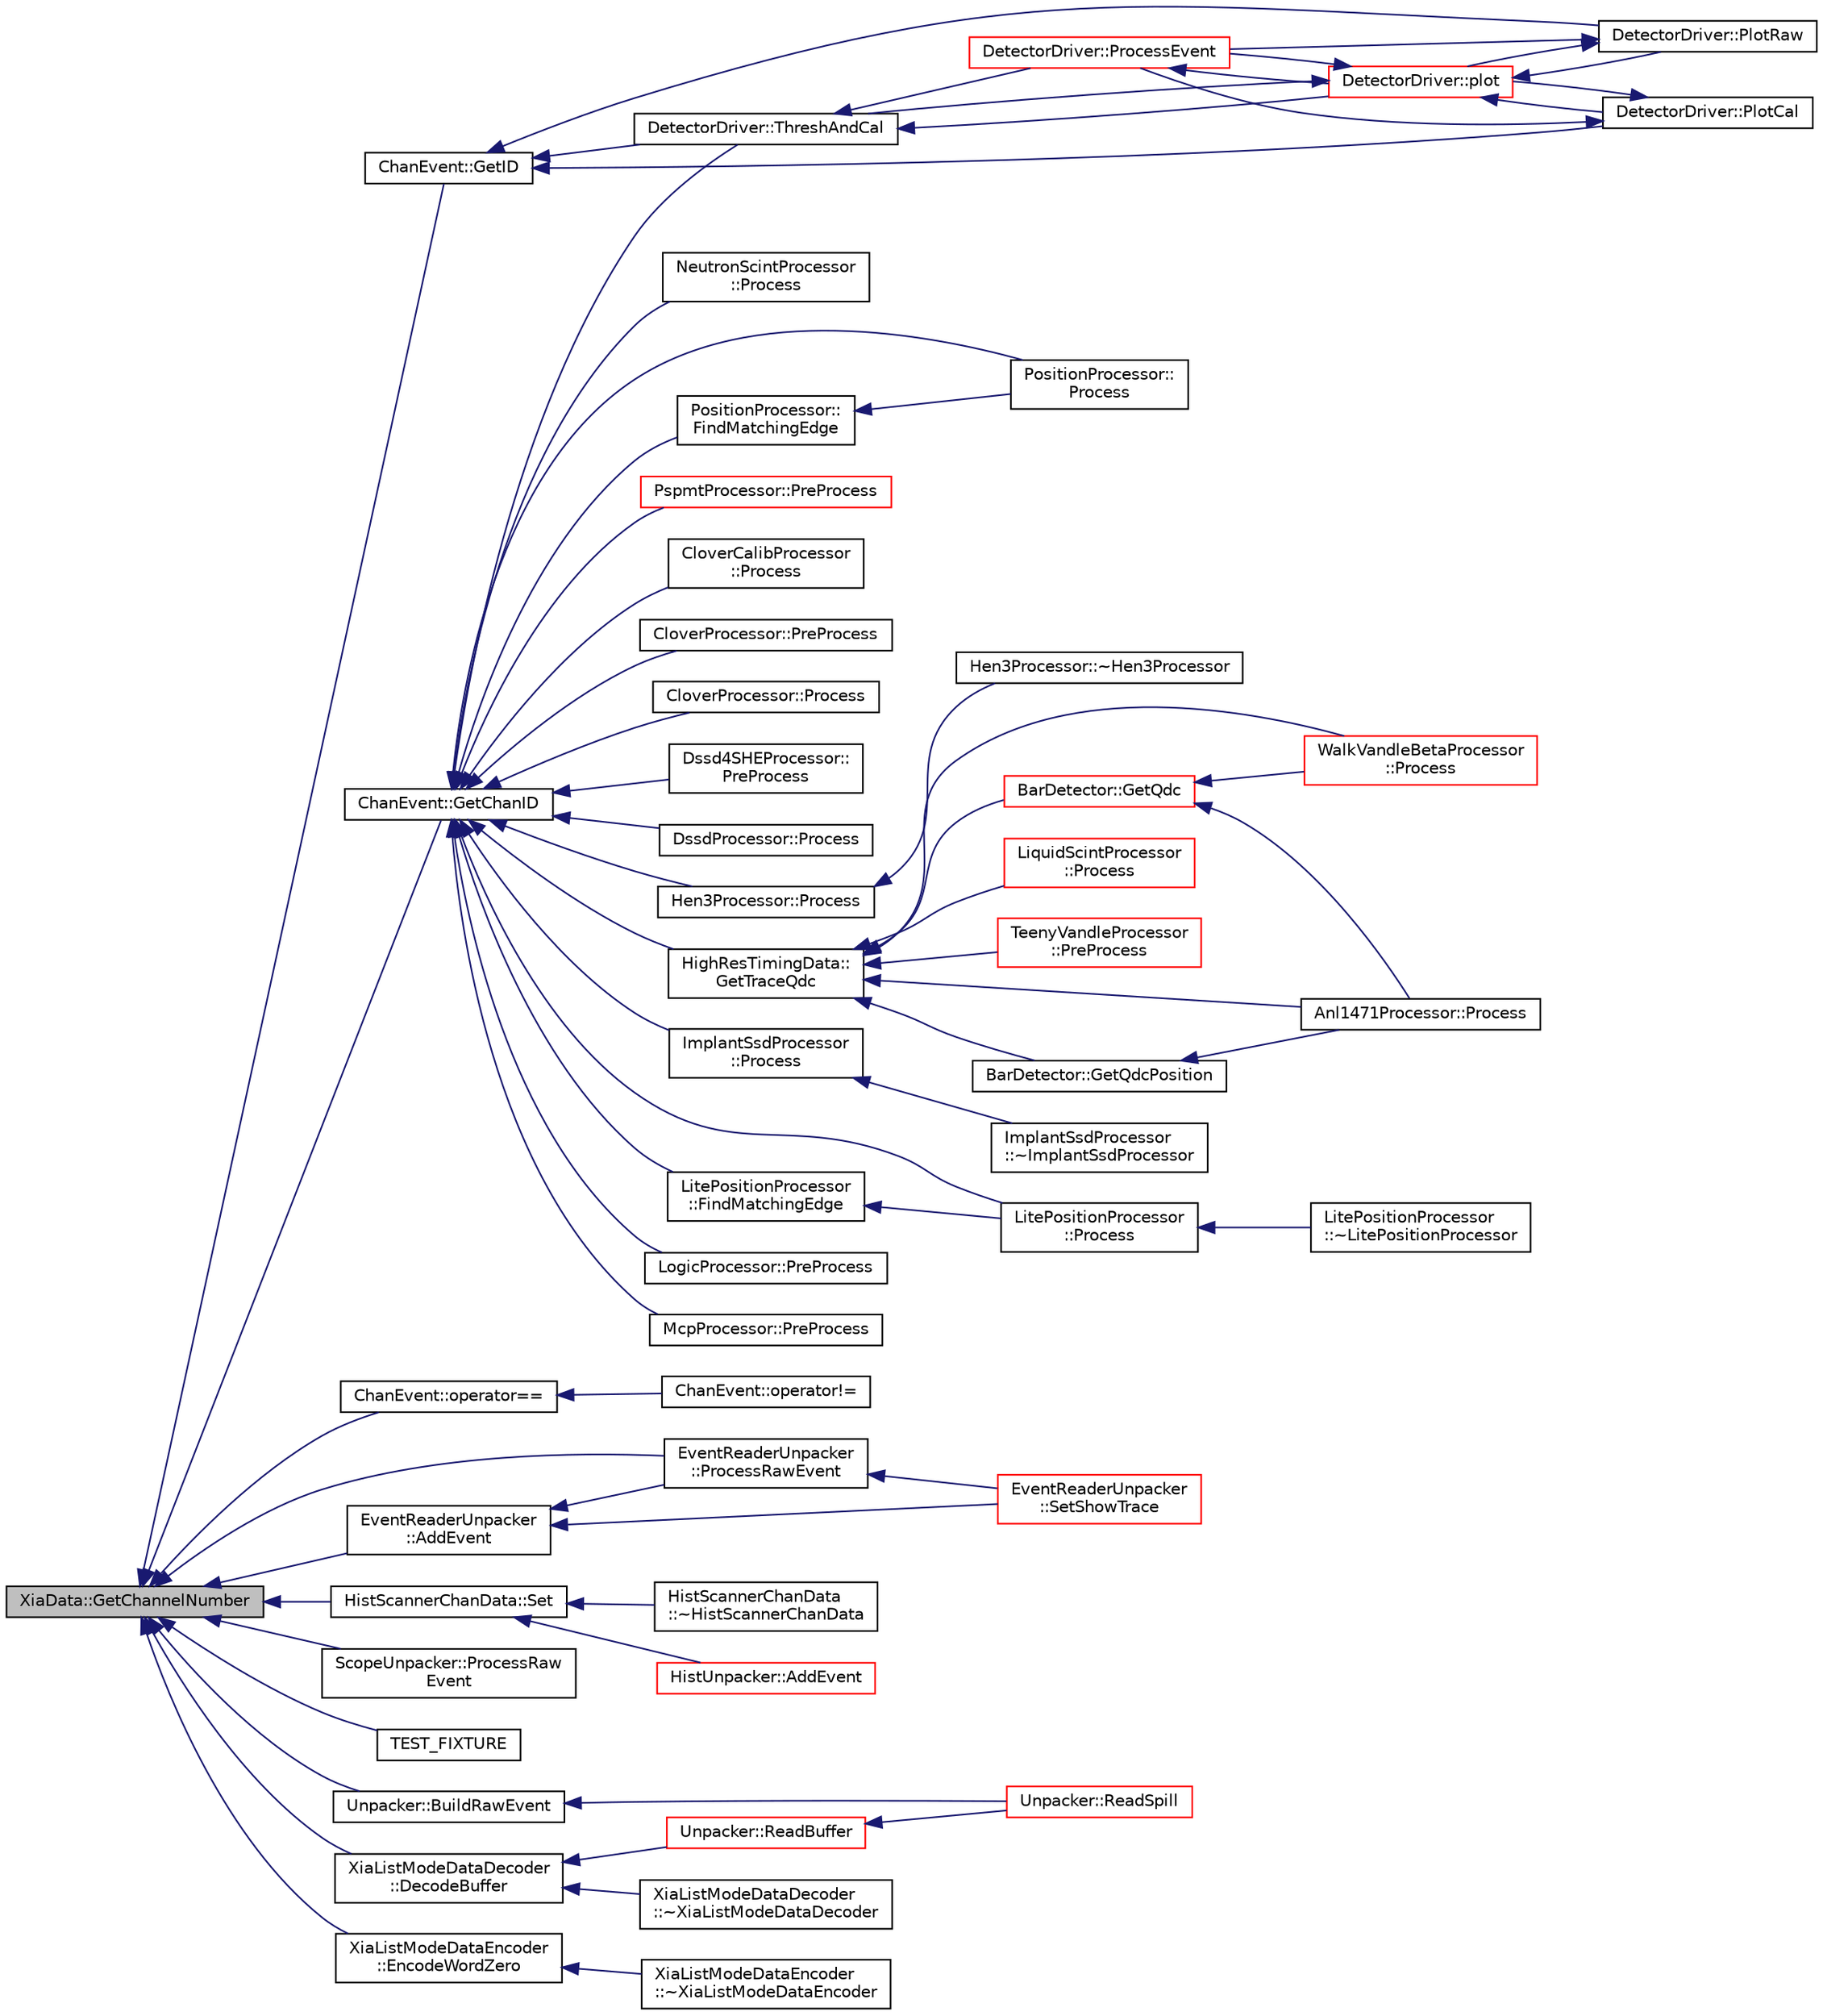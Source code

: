 digraph "XiaData::GetChannelNumber"
{
  edge [fontname="Helvetica",fontsize="10",labelfontname="Helvetica",labelfontsize="10"];
  node [fontname="Helvetica",fontsize="10",shape=record];
  rankdir="LR";
  Node1 [label="XiaData::GetChannelNumber",height=0.2,width=0.4,color="black", fillcolor="grey75", style="filled", fontcolor="black"];
  Node1 -> Node2 [dir="back",color="midnightblue",fontsize="10",style="solid",fontname="Helvetica"];
  Node2 [label="ChanEvent::GetChanID",height=0.2,width=0.4,color="black", fillcolor="white", style="filled",URL="$d5/d91/class_chan_event.html#ac92976ab74eb43a72bf6e6e536f59496"];
  Node2 -> Node3 [dir="back",color="midnightblue",fontsize="10",style="solid",fontname="Helvetica"];
  Node3 [label="CloverCalibProcessor\l::Process",height=0.2,width=0.4,color="black", fillcolor="white", style="filled",URL="$db/d4e/class_clover_calib_processor.html#a3a226660db21991ef09515012cab6eda"];
  Node2 -> Node4 [dir="back",color="midnightblue",fontsize="10",style="solid",fontname="Helvetica"];
  Node4 [label="CloverProcessor::PreProcess",height=0.2,width=0.4,color="black", fillcolor="white", style="filled",URL="$d5/d01/class_clover_processor.html#af09c75d9da0b1620a24f83e7df0154bc"];
  Node2 -> Node5 [dir="back",color="midnightblue",fontsize="10",style="solid",fontname="Helvetica"];
  Node5 [label="CloverProcessor::Process",height=0.2,width=0.4,color="black", fillcolor="white", style="filled",URL="$d5/d01/class_clover_processor.html#a50eae562dbdc21e5dac462d0a6474326"];
  Node2 -> Node6 [dir="back",color="midnightblue",fontsize="10",style="solid",fontname="Helvetica"];
  Node6 [label="DetectorDriver::ThreshAndCal",height=0.2,width=0.4,color="black", fillcolor="white", style="filled",URL="$de/d91/class_detector_driver.html#a2ae4e98c641d49183631eceb40dc19bb",tooltip="Check threshold and calibrate each channel. Check the thresholds and calibrate the energy for each ch..."];
  Node6 -> Node7 [dir="back",color="midnightblue",fontsize="10",style="solid",fontname="Helvetica"];
  Node7 [label="DetectorDriver::ProcessEvent",height=0.2,width=0.4,color="red", fillcolor="white", style="filled",URL="$de/d91/class_detector_driver.html#a19c152206c95dfbc2a98ffd1d002165e",tooltip="Control of the event processing. "];
  Node7 -> Node8 [dir="back",color="midnightblue",fontsize="10",style="solid",fontname="Helvetica"];
  Node8 [label="DetectorDriver::plot",height=0.2,width=0.4,color="red", fillcolor="white", style="filled",URL="$de/d91/class_detector_driver.html#a3a556ab94a878e057dea8a081d0df55a",tooltip="Plots into histogram defined by dammId. "];
  Node8 -> Node7 [dir="back",color="midnightblue",fontsize="10",style="solid",fontname="Helvetica"];
  Node8 -> Node6 [dir="back",color="midnightblue",fontsize="10",style="solid",fontname="Helvetica"];
  Node8 -> Node9 [dir="back",color="midnightblue",fontsize="10",style="solid",fontname="Helvetica"];
  Node9 [label="DetectorDriver::PlotRaw",height=0.2,width=0.4,color="black", fillcolor="white", style="filled",URL="$de/d91/class_detector_driver.html#a7f2a28ba2a756e034e38630a5e258309"];
  Node9 -> Node7 [dir="back",color="midnightblue",fontsize="10",style="solid",fontname="Helvetica"];
  Node9 -> Node8 [dir="back",color="midnightblue",fontsize="10",style="solid",fontname="Helvetica"];
  Node8 -> Node10 [dir="back",color="midnightblue",fontsize="10",style="solid",fontname="Helvetica"];
  Node10 [label="DetectorDriver::PlotCal",height=0.2,width=0.4,color="black", fillcolor="white", style="filled",URL="$de/d91/class_detector_driver.html#ad966b8fe4330bb0cf117422b9bd08f40"];
  Node10 -> Node7 [dir="back",color="midnightblue",fontsize="10",style="solid",fontname="Helvetica"];
  Node10 -> Node8 [dir="back",color="midnightblue",fontsize="10",style="solid",fontname="Helvetica"];
  Node6 -> Node8 [dir="back",color="midnightblue",fontsize="10",style="solid",fontname="Helvetica"];
  Node2 -> Node11 [dir="back",color="midnightblue",fontsize="10",style="solid",fontname="Helvetica"];
  Node11 [label="Dssd4SHEProcessor::\lPreProcess",height=0.2,width=0.4,color="black", fillcolor="white", style="filled",URL="$db/da8/class_dssd4_s_h_e_processor.html#a069993b16eb9c18b547a279e9f5d1b28"];
  Node2 -> Node12 [dir="back",color="midnightblue",fontsize="10",style="solid",fontname="Helvetica"];
  Node12 [label="DssdProcessor::Process",height=0.2,width=0.4,color="black", fillcolor="white", style="filled",URL="$d4/d67/class_dssd_processor.html#a0e32fc233a84ef03dc994b83899e1388"];
  Node2 -> Node13 [dir="back",color="midnightblue",fontsize="10",style="solid",fontname="Helvetica"];
  Node13 [label="Hen3Processor::Process",height=0.2,width=0.4,color="black", fillcolor="white", style="filled",URL="$d6/d4e/class_hen3_processor.html#a12510344f12aa28fb4de00c28569995f"];
  Node13 -> Node14 [dir="back",color="midnightblue",fontsize="10",style="solid",fontname="Helvetica"];
  Node14 [label="Hen3Processor::~Hen3Processor",height=0.2,width=0.4,color="black", fillcolor="white", style="filled",URL="$d6/d4e/class_hen3_processor.html#a8ed35806e6801f6c8f1eb402525e2834"];
  Node2 -> Node15 [dir="back",color="midnightblue",fontsize="10",style="solid",fontname="Helvetica"];
  Node15 [label="HighResTimingData::\lGetTraceQdc",height=0.2,width=0.4,color="black", fillcolor="white", style="filled",URL="$d7/d61/class_high_res_timing_data.html#ae030857390e4ad2262e30f896c9f03b3"];
  Node15 -> Node16 [dir="back",color="midnightblue",fontsize="10",style="solid",fontname="Helvetica"];
  Node16 [label="Anl1471Processor::Process",height=0.2,width=0.4,color="black", fillcolor="white", style="filled",URL="$d2/daa/class_anl1471_processor.html#ae0e82aa964d24549afd9d17f1a136fc2"];
  Node15 -> Node17 [dir="back",color="midnightblue",fontsize="10",style="solid",fontname="Helvetica"];
  Node17 [label="BarDetector::GetQdc",height=0.2,width=0.4,color="red", fillcolor="white", style="filled",URL="$d6/d15/class_bar_detector.html#a425dd8e2c5639358fa9728dfcc90b35e"];
  Node17 -> Node16 [dir="back",color="midnightblue",fontsize="10",style="solid",fontname="Helvetica"];
  Node17 -> Node18 [dir="back",color="midnightblue",fontsize="10",style="solid",fontname="Helvetica"];
  Node18 [label="WalkVandleBetaProcessor\l::Process",height=0.2,width=0.4,color="red", fillcolor="white", style="filled",URL="$d0/d80/class_walk_vandle_beta_processor.html#a191e1076d68a81dde827459dd3374124"];
  Node15 -> Node19 [dir="back",color="midnightblue",fontsize="10",style="solid",fontname="Helvetica"];
  Node19 [label="BarDetector::GetQdcPosition",height=0.2,width=0.4,color="black", fillcolor="white", style="filled",URL="$d6/d15/class_bar_detector.html#afbfc72aea4d7b48838f3f8fff5a619e2"];
  Node19 -> Node16 [dir="back",color="midnightblue",fontsize="10",style="solid",fontname="Helvetica"];
  Node15 -> Node20 [dir="back",color="midnightblue",fontsize="10",style="solid",fontname="Helvetica"];
  Node20 [label="LiquidScintProcessor\l::Process",height=0.2,width=0.4,color="red", fillcolor="white", style="filled",URL="$d7/d6b/class_liquid_scint_processor.html#a6e1f7662a1362e5c14275c9a13388231"];
  Node15 -> Node21 [dir="back",color="midnightblue",fontsize="10",style="solid",fontname="Helvetica"];
  Node21 [label="TeenyVandleProcessor\l::PreProcess",height=0.2,width=0.4,color="red", fillcolor="white", style="filled",URL="$d3/d5e/class_teeny_vandle_processor.html#a01b193b7a00b5bbc2d0b35ccc0f34d82"];
  Node15 -> Node18 [dir="back",color="midnightblue",fontsize="10",style="solid",fontname="Helvetica"];
  Node2 -> Node22 [dir="back",color="midnightblue",fontsize="10",style="solid",fontname="Helvetica"];
  Node22 [label="ImplantSsdProcessor\l::Process",height=0.2,width=0.4,color="black", fillcolor="white", style="filled",URL="$df/df5/class_implant_ssd_processor.html#a4633fc3b34a8e8915713dd8e1ba5666a"];
  Node22 -> Node23 [dir="back",color="midnightblue",fontsize="10",style="solid",fontname="Helvetica"];
  Node23 [label="ImplantSsdProcessor\l::~ImplantSsdProcessor",height=0.2,width=0.4,color="black", fillcolor="white", style="filled",URL="$df/df5/class_implant_ssd_processor.html#a057e44029967a209fc626811e2ba4412"];
  Node2 -> Node24 [dir="back",color="midnightblue",fontsize="10",style="solid",fontname="Helvetica"];
  Node24 [label="LitePositionProcessor\l::Process",height=0.2,width=0.4,color="black", fillcolor="white", style="filled",URL="$d3/dab/class_lite_position_processor.html#a41e329779cb70710078ab066afd4f953"];
  Node24 -> Node25 [dir="back",color="midnightblue",fontsize="10",style="solid",fontname="Helvetica"];
  Node25 [label="LitePositionProcessor\l::~LitePositionProcessor",height=0.2,width=0.4,color="black", fillcolor="white", style="filled",URL="$d3/dab/class_lite_position_processor.html#a602ce3c9355626b96649b08690d391ef"];
  Node2 -> Node26 [dir="back",color="midnightblue",fontsize="10",style="solid",fontname="Helvetica"];
  Node26 [label="LitePositionProcessor\l::FindMatchingEdge",height=0.2,width=0.4,color="black", fillcolor="white", style="filled",URL="$d3/dab/class_lite_position_processor.html#a52476ab85ff699211d625ac941e84c95"];
  Node26 -> Node24 [dir="back",color="midnightblue",fontsize="10",style="solid",fontname="Helvetica"];
  Node2 -> Node27 [dir="back",color="midnightblue",fontsize="10",style="solid",fontname="Helvetica"];
  Node27 [label="LogicProcessor::PreProcess",height=0.2,width=0.4,color="black", fillcolor="white", style="filled",URL="$da/d2f/class_logic_processor.html#a91ad87eb1649cebfa5a90de4943455ae"];
  Node2 -> Node28 [dir="back",color="midnightblue",fontsize="10",style="solid",fontname="Helvetica"];
  Node28 [label="McpProcessor::PreProcess",height=0.2,width=0.4,color="black", fillcolor="white", style="filled",URL="$dd/dcb/class_mcp_processor.html#ae65166c302b60f81ddd8edddc137de23"];
  Node2 -> Node29 [dir="back",color="midnightblue",fontsize="10",style="solid",fontname="Helvetica"];
  Node29 [label="NeutronScintProcessor\l::Process",height=0.2,width=0.4,color="black", fillcolor="white", style="filled",URL="$d9/dfc/class_neutron_scint_processor.html#a72ba8607b6df372e4b76d396140f765d"];
  Node2 -> Node30 [dir="back",color="midnightblue",fontsize="10",style="solid",fontname="Helvetica"];
  Node30 [label="PositionProcessor::\lProcess",height=0.2,width=0.4,color="black", fillcolor="white", style="filled",URL="$d3/df3/class_position_processor.html#a45a6ef172d9253956769b1ccd15a6e4a",tooltip="Process the QDC data involved in top/bottom side for a strip. "];
  Node2 -> Node31 [dir="back",color="midnightblue",fontsize="10",style="solid",fontname="Helvetica"];
  Node31 [label="PositionProcessor::\lFindMatchingEdge",height=0.2,width=0.4,color="black", fillcolor="white", style="filled",URL="$d3/df3/class_position_processor.html#ade34c6c5eabff0d2d231d2e4b536e85c"];
  Node31 -> Node30 [dir="back",color="midnightblue",fontsize="10",style="solid",fontname="Helvetica"];
  Node2 -> Node32 [dir="back",color="midnightblue",fontsize="10",style="solid",fontname="Helvetica"];
  Node32 [label="PspmtProcessor::PreProcess",height=0.2,width=0.4,color="red", fillcolor="white", style="filled",URL="$dd/d2c/class_pspmt_processor.html#afd615887b035057293dc86455155c3c7"];
  Node1 -> Node33 [dir="back",color="midnightblue",fontsize="10",style="solid",fontname="Helvetica"];
  Node33 [label="ChanEvent::GetID",height=0.2,width=0.4,color="black", fillcolor="white", style="filled",URL="$d5/d91/class_chan_event.html#ac2f5a4534b4ad1856689040a7bf13dd2"];
  Node33 -> Node6 [dir="back",color="midnightblue",fontsize="10",style="solid",fontname="Helvetica"];
  Node33 -> Node9 [dir="back",color="midnightblue",fontsize="10",style="solid",fontname="Helvetica"];
  Node33 -> Node10 [dir="back",color="midnightblue",fontsize="10",style="solid",fontname="Helvetica"];
  Node1 -> Node34 [dir="back",color="midnightblue",fontsize="10",style="solid",fontname="Helvetica"];
  Node34 [label="ChanEvent::operator==",height=0.2,width=0.4,color="black", fillcolor="white", style="filled",URL="$d5/d91/class_chan_event.html#acd9d0ab0041d20a86a4b7bd5246be6b7"];
  Node34 -> Node35 [dir="back",color="midnightblue",fontsize="10",style="solid",fontname="Helvetica"];
  Node35 [label="ChanEvent::operator!=",height=0.2,width=0.4,color="black", fillcolor="white", style="filled",URL="$d5/d91/class_chan_event.html#a0c7ef67103707fc2d0ba1d43636ddd7a"];
  Node1 -> Node36 [dir="back",color="midnightblue",fontsize="10",style="solid",fontname="Helvetica"];
  Node36 [label="EventReaderUnpacker\l::ProcessRawEvent",height=0.2,width=0.4,color="black", fillcolor="white", style="filled",URL="$d5/da6/class_event_reader_unpacker.html#a32b44b49d71c4f790512bd2abe8b7cbc"];
  Node36 -> Node37 [dir="back",color="midnightblue",fontsize="10",style="solid",fontname="Helvetica"];
  Node37 [label="EventReaderUnpacker\l::SetShowTrace",height=0.2,width=0.4,color="red", fillcolor="white", style="filled",URL="$d5/da6/class_event_reader_unpacker.html#adb8a1bcd8677101a233eb7301285c7df"];
  Node1 -> Node38 [dir="back",color="midnightblue",fontsize="10",style="solid",fontname="Helvetica"];
  Node38 [label="EventReaderUnpacker\l::AddEvent",height=0.2,width=0.4,color="black", fillcolor="white", style="filled",URL="$d5/da6/class_event_reader_unpacker.html#af48d90005d811fd86e70ff0660b7fe4b"];
  Node38 -> Node36 [dir="back",color="midnightblue",fontsize="10",style="solid",fontname="Helvetica"];
  Node38 -> Node37 [dir="back",color="midnightblue",fontsize="10",style="solid",fontname="Helvetica"];
  Node1 -> Node39 [dir="back",color="midnightblue",fontsize="10",style="solid",fontname="Helvetica"];
  Node39 [label="HistScannerChanData::Set",height=0.2,width=0.4,color="black", fillcolor="white", style="filled",URL="$d0/d48/class_hist_scanner_chan_data.html#a54d9449f072b091c776adafbce18c5a0"];
  Node39 -> Node40 [dir="back",color="midnightblue",fontsize="10",style="solid",fontname="Helvetica"];
  Node40 [label="HistScannerChanData\l::~HistScannerChanData",height=0.2,width=0.4,color="black", fillcolor="white", style="filled",URL="$d0/d48/class_hist_scanner_chan_data.html#a82d5d06223b575c99b8c1ccf4a39a08d"];
  Node39 -> Node41 [dir="back",color="midnightblue",fontsize="10",style="solid",fontname="Helvetica"];
  Node41 [label="HistUnpacker::AddEvent",height=0.2,width=0.4,color="red", fillcolor="white", style="filled",URL="$d0/d4f/class_hist_unpacker.html#a9fe1102664592a667957f73feb98b0bf",tooltip="Create a HistScannerChanData from the provided XiaData. "];
  Node1 -> Node42 [dir="back",color="midnightblue",fontsize="10",style="solid",fontname="Helvetica"];
  Node42 [label="ScopeUnpacker::ProcessRaw\lEvent",height=0.2,width=0.4,color="black", fillcolor="white", style="filled",URL="$d0/d1e/class_scope_unpacker.html#a72f39d42058753f97fd4499fd6b2b79f"];
  Node1 -> Node43 [dir="back",color="midnightblue",fontsize="10",style="solid",fontname="Helvetica"];
  Node43 [label="TEST_FIXTURE",height=0.2,width=0.4,color="black", fillcolor="white", style="filled",URL="$da/df0/unittest-_xia_list_mode_data_decoder_8cpp.html#a5dcb5a646f8b14ed9eb1fb70e145ccf4"];
  Node1 -> Node44 [dir="back",color="midnightblue",fontsize="10",style="solid",fontname="Helvetica"];
  Node44 [label="Unpacker::BuildRawEvent",height=0.2,width=0.4,color="black", fillcolor="white", style="filled",URL="$d2/de8/class_unpacker.html#af3b767d00a571f8ee416df9a89625cc0"];
  Node44 -> Node45 [dir="back",color="midnightblue",fontsize="10",style="solid",fontname="Helvetica"];
  Node45 [label="Unpacker::ReadSpill",height=0.2,width=0.4,color="red", fillcolor="white", style="filled",URL="$d2/de8/class_unpacker.html#a0924b471bf4cb54b70118b314c39b70b"];
  Node1 -> Node46 [dir="back",color="midnightblue",fontsize="10",style="solid",fontname="Helvetica"];
  Node46 [label="XiaListModeDataDecoder\l::DecodeBuffer",height=0.2,width=0.4,color="black", fillcolor="white", style="filled",URL="$df/dea/class_xia_list_mode_data_decoder.html#a8aef1de2d68f3e04678c171650dbfc48"];
  Node46 -> Node47 [dir="back",color="midnightblue",fontsize="10",style="solid",fontname="Helvetica"];
  Node47 [label="Unpacker::ReadBuffer",height=0.2,width=0.4,color="red", fillcolor="white", style="filled",URL="$d2/de8/class_unpacker.html#a9aa457a02e9889f56db2465af609bdf4"];
  Node47 -> Node45 [dir="back",color="midnightblue",fontsize="10",style="solid",fontname="Helvetica"];
  Node46 -> Node48 [dir="back",color="midnightblue",fontsize="10",style="solid",fontname="Helvetica"];
  Node48 [label="XiaListModeDataDecoder\l::~XiaListModeDataDecoder",height=0.2,width=0.4,color="black", fillcolor="white", style="filled",URL="$df/dea/class_xia_list_mode_data_decoder.html#a31629a35b4ce7c55e85aec7d8119d281",tooltip="Default destructor. "];
  Node1 -> Node49 [dir="back",color="midnightblue",fontsize="10",style="solid",fontname="Helvetica"];
  Node49 [label="XiaListModeDataEncoder\l::EncodeWordZero",height=0.2,width=0.4,color="black", fillcolor="white", style="filled",URL="$df/d1a/class_xia_list_mode_data_encoder.html#a350fa2d6e02e1f5ac42e4c96a948a56e"];
  Node49 -> Node50 [dir="back",color="midnightblue",fontsize="10",style="solid",fontname="Helvetica"];
  Node50 [label="XiaListModeDataEncoder\l::~XiaListModeDataEncoder",height=0.2,width=0.4,color="black", fillcolor="white", style="filled",URL="$df/d1a/class_xia_list_mode_data_encoder.html#a122e039afbbef6a4ed4258544ec46a18",tooltip="Default destructor. "];
}
